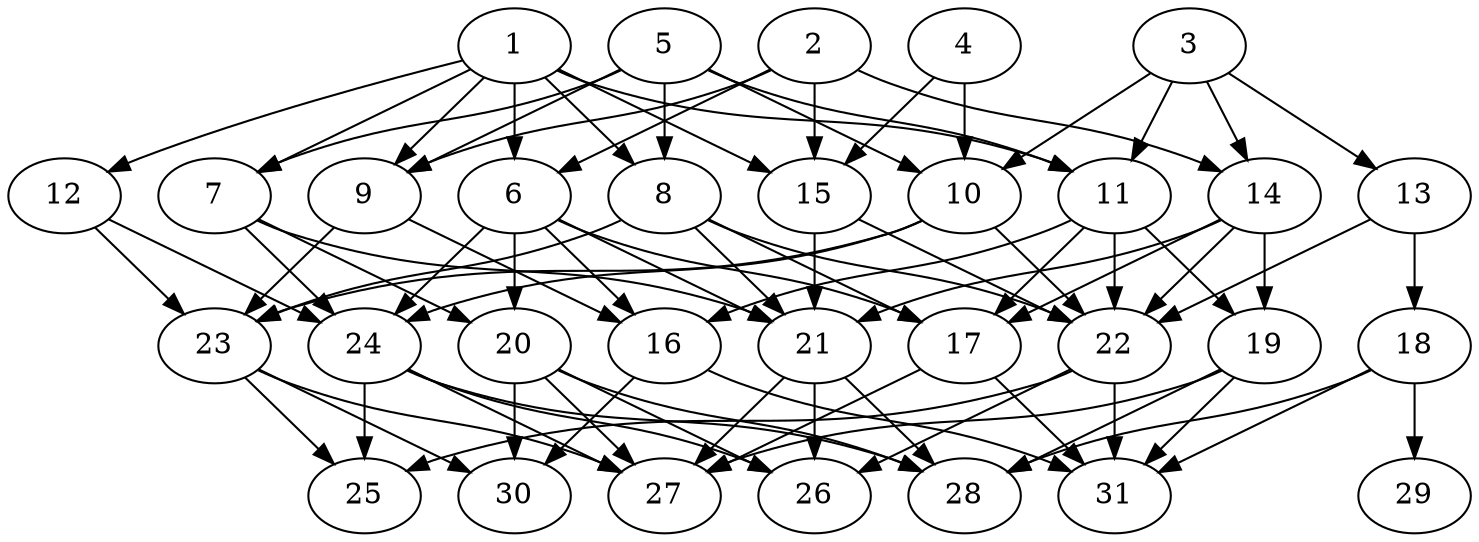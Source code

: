 // DAG (tier=2-normal, mode=data, n=31, ccr=0.406, fat=0.676, density=0.574, regular=0.469, jump=0.143, mindata=2097152, maxdata=16777216)
// DAG automatically generated by daggen at Sun Aug 24 16:33:34 2025
// /home/ermia/Project/Environments/daggen/bin/daggen --dot --ccr 0.406 --fat 0.676 --regular 0.469 --density 0.574 --jump 0.143 --mindata 2097152 --maxdata 16777216 -n 31 
digraph G {
  1 [size="51742336578597421056", alpha="0.02", expect_size="25871168289298710528"]
  1 -> 6 [size ="111084639879168"]
  1 -> 7 [size ="111084639879168"]
  1 -> 8 [size ="111084639879168"]
  1 -> 9 [size ="111084639879168"]
  1 -> 11 [size ="111084639879168"]
  1 -> 12 [size ="111084639879168"]
  1 -> 15 [size ="111084639879168"]
  2 [size="557185767371691712", alpha="0.13", expect_size="278592883685845856"]
  2 -> 6 [size ="220246057156608"]
  2 -> 9 [size ="220246057156608"]
  2 -> 14 [size ="220246057156608"]
  2 -> 15 [size ="220246057156608"]
  3 [size="334056604076683034624", alpha="0.13", expect_size="167028302038341517312"]
  3 -> 10 [size ="385156024107008"]
  3 -> 11 [size ="385156024107008"]
  3 -> 13 [size ="385156024107008"]
  3 -> 14 [size ="385156024107008"]
  4 [size="1112678372463265152", alpha="0.16", expect_size="556339186231632576"]
  4 -> 10 [size ="746905684410368"]
  4 -> 15 [size ="746905684410368"]
  5 [size="19350846584557568", alpha="0.09", expect_size="9675423292278784"]
  5 -> 7 [size ="480073534668800"]
  5 -> 8 [size ="480073534668800"]
  5 -> 9 [size ="480073534668800"]
  5 -> 10 [size ="480073534668800"]
  5 -> 11 [size ="480073534668800"]
  6 [size="1433832691405917519872", alpha="0.15", expect_size="716916345702958759936"]
  6 -> 16 [size ="1017237368471552"]
  6 -> 17 [size ="1017237368471552"]
  6 -> 20 [size ="1017237368471552"]
  6 -> 21 [size ="1017237368471552"]
  6 -> 24 [size ="1017237368471552"]
  7 [size="3486287906991875584", alpha="0.18", expect_size="1743143953495937792"]
  7 -> 20 [size ="1550416294707200"]
  7 -> 21 [size ="1550416294707200"]
  7 -> 24 [size ="1550416294707200"]
  8 [size="147948595771867136000", alpha="0.07", expect_size="73974297885933568000"]
  8 -> 17 [size ="223784783052800"]
  8 -> 21 [size ="223784783052800"]
  8 -> 22 [size ="223784783052800"]
  8 -> 23 [size ="223784783052800"]
  9 [size="64637067720736000", alpha="0.18", expect_size="32318533860368000"]
  9 -> 16 [size ="1234070277193728"]
  9 -> 23 [size ="1234070277193728"]
  10 [size="1645840677310824448000", alpha="0.20", expect_size="822920338655412224000"]
  10 -> 22 [size ="1115189097267200"]
  10 -> 23 [size ="1115189097267200"]
  10 -> 24 [size ="1115189097267200"]
  11 [size="772625970092146950144", alpha="0.20", expect_size="386312985046073475072"]
  11 -> 16 [size ="673601204256768"]
  11 -> 17 [size ="673601204256768"]
  11 -> 19 [size ="673601204256768"]
  11 -> 22 [size ="673601204256768"]
  12 [size="357706980836165568", alpha="0.12", expect_size="178853490418082784"]
  12 -> 23 [size ="199605954281472"]
  12 -> 24 [size ="199605954281472"]
  13 [size="7729507755738322", alpha="0.16", expect_size="3864753877869161"]
  13 -> 18 [size ="151020520865792"]
  13 -> 22 [size ="151020520865792"]
  14 [size="699887757997518", alpha="0.17", expect_size="349943878998759"]
  14 -> 17 [size ="45814961405952"]
  14 -> 19 [size ="45814961405952"]
  14 -> 21 [size ="45814961405952"]
  14 -> 22 [size ="45814961405952"]
  15 [size="51975084762743968", alpha="0.01", expect_size="25987542381371984"]
  15 -> 21 [size ="1642053918261248"]
  15 -> 22 [size ="1642053918261248"]
  16 [size="2702738101528636162048", alpha="0.10", expect_size="1351369050764318081024"]
  16 -> 30 [size ="1552241521590272"]
  16 -> 31 [size ="1552241521590272"]
  17 [size="323957816384093760", alpha="0.16", expect_size="161978908192046880"]
  17 -> 27 [size ="138342582714368"]
  17 -> 31 [size ="138342582714368"]
  18 [size="741354893334906368", alpha="0.07", expect_size="370677446667453184"]
  18 -> 28 [size ="1839427655565312"]
  18 -> 29 [size ="1839427655565312"]
  18 -> 31 [size ="1839427655565312"]
  19 [size="2206904622759941632", alpha="0.19", expect_size="1103452311379970816"]
  19 -> 27 [size ="1452565329870848"]
  19 -> 28 [size ="1452565329870848"]
  19 -> 31 [size ="1452565329870848"]
  20 [size="616465206834394", alpha="0.03", expect_size="308232603417197"]
  20 -> 26 [size ="38237162700800"]
  20 -> 27 [size ="38237162700800"]
  20 -> 28 [size ="38237162700800"]
  20 -> 30 [size ="38237162700800"]
  21 [size="3806485915611485696", alpha="0.19", expect_size="1903242957805742848"]
  21 -> 26 [size ="1933261760626688"]
  21 -> 27 [size ="1933261760626688"]
  21 -> 28 [size ="1933261760626688"]
  22 [size="43797152025927920", alpha="0.11", expect_size="21898576012963960"]
  22 -> 25 [size ="1292330023780352"]
  22 -> 26 [size ="1292330023780352"]
  22 -> 31 [size ="1292330023780352"]
  23 [size="3431690484169310208000", alpha="0.14", expect_size="1715845242084655104000"]
  23 -> 25 [size ="1820100604723200"]
  23 -> 27 [size ="1820100604723200"]
  23 -> 30 [size ="1820100604723200"]
  24 [size="3157662086089976840192", alpha="0.20", expect_size="1578831043044988420096"]
  24 -> 25 [size ="1721870248312832"]
  24 -> 26 [size ="1721870248312832"]
  24 -> 27 [size ="1721870248312832"]
  24 -> 28 [size ="1721870248312832"]
  25 [size="3092281050588454912", alpha="0.14", expect_size="1546140525294227456"]
  26 [size="42943093640247592", alpha="0.08", expect_size="21471546820123796"]
  27 [size="63250604036476904", alpha="0.01", expect_size="31625302018238452"]
  28 [size="53190290641773696", alpha="0.10", expect_size="26595145320886848"]
  29 [size="966099268704493633536", alpha="0.05", expect_size="483049634352246816768"]
  30 [size="16914691518069602", alpha="0.09", expect_size="8457345759034801"]
  31 [size="1855889766995747405824", alpha="0.11", expect_size="927944883497873702912"]
}